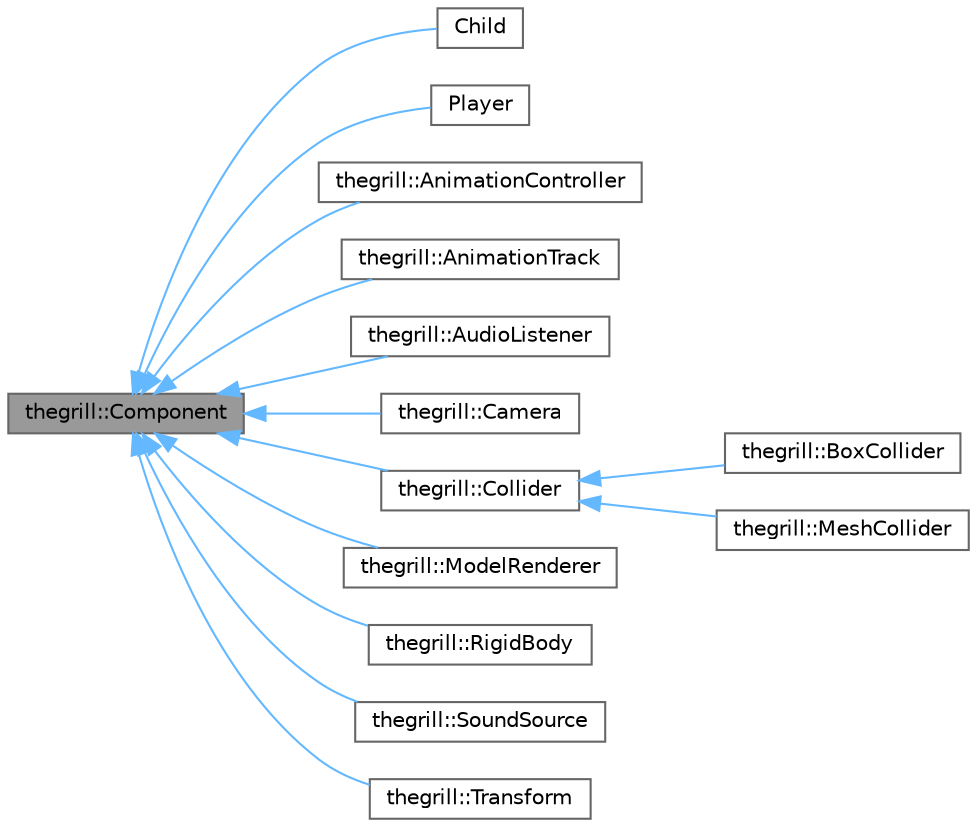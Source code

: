 digraph "thegrill::Component"
{
 // LATEX_PDF_SIZE
  bgcolor="transparent";
  edge [fontname=Helvetica,fontsize=10,labelfontname=Helvetica,labelfontsize=10];
  node [fontname=Helvetica,fontsize=10,shape=box,height=0.2,width=0.4];
  rankdir="LR";
  Node1 [id="Node000001",label="thegrill::Component",height=0.2,width=0.4,color="gray40", fillcolor="grey60", style="filled", fontcolor="black",tooltip="Base class for all components in the engine."];
  Node1 -> Node2 [id="edge1_Node000001_Node000002",dir="back",color="steelblue1",style="solid",tooltip=" "];
  Node2 [id="Node000002",label="Child",height=0.2,width=0.4,color="gray40", fillcolor="white", style="filled",URL="$struct_child.html",tooltip=" "];
  Node1 -> Node3 [id="edge2_Node000001_Node000003",dir="back",color="steelblue1",style="solid",tooltip=" "];
  Node3 [id="Node000003",label="Player",height=0.2,width=0.4,color="gray40", fillcolor="white", style="filled",URL="$struct_player.html",tooltip=" "];
  Node1 -> Node4 [id="edge3_Node000001_Node000004",dir="back",color="steelblue1",style="solid",tooltip=" "];
  Node4 [id="Node000004",label="thegrill::AnimationController",height=0.2,width=0.4,color="gray40", fillcolor="white", style="filled",URL="$structthegrill_1_1_animation_controller.html",tooltip="The AnimationController class is responsible for managing and controlling the playback of animation t..."];
  Node1 -> Node5 [id="edge4_Node000001_Node000005",dir="back",color="steelblue1",style="solid",tooltip=" "];
  Node5 [id="Node000005",label="thegrill::AnimationTrack",height=0.2,width=0.4,color="gray40", fillcolor="white", style="filled",URL="$structthegrill_1_1_animation_track.html",tooltip="The AnimationTrack class holds data for an animation track, including keyframes."];
  Node1 -> Node6 [id="edge5_Node000001_Node000006",dir="back",color="steelblue1",style="solid",tooltip=" "];
  Node6 [id="Node000006",label="thegrill::AudioListener",height=0.2,width=0.4,color="gray40", fillcolor="white", style="filled",URL="$structthegrill_1_1_audio_listener.html",tooltip="The Audio Listener is a component used to control where audio is heard from."];
  Node1 -> Node7 [id="edge6_Node000001_Node000007",dir="back",color="steelblue1",style="solid",tooltip=" "];
  Node7 [id="Node000007",label="thegrill::Camera",height=0.2,width=0.4,color="gray40", fillcolor="white", style="filled",URL="$structthegrill_1_1_camera.html",tooltip="The BoxCollider class is used to control the position of the camera to be used in rendering pipeline."];
  Node1 -> Node8 [id="edge7_Node000001_Node000008",dir="back",color="steelblue1",style="solid",tooltip=" "];
  Node8 [id="Node000008",label="thegrill::Collider",height=0.2,width=0.4,color="gray40", fillcolor="white", style="filled",URL="$structthegrill_1_1_collider.html",tooltip=" "];
  Node8 -> Node9 [id="edge8_Node000008_Node000009",dir="back",color="steelblue1",style="solid",tooltip=" "];
  Node9 [id="Node000009",label="thegrill::BoxCollider",height=0.2,width=0.4,color="gray40", fillcolor="white", style="filled",URL="$structthegrill_1_1_box_collider.html",tooltip="The BoxCollider class represents a rectangular collider used to test for collision with other collide..."];
  Node8 -> Node10 [id="edge9_Node000008_Node000010",dir="back",color="steelblue1",style="solid",tooltip=" "];
  Node10 [id="Node000010",label="thegrill::MeshCollider",height=0.2,width=0.4,color="gray40", fillcolor="white", style="filled",URL="$structthegrill_1_1_mesh_collider.html",tooltip=" "];
  Node1 -> Node11 [id="edge10_Node000001_Node000011",dir="back",color="steelblue1",style="solid",tooltip=" "];
  Node11 [id="Node000011",label="thegrill::ModelRenderer",height=0.2,width=0.4,color="gray40", fillcolor="white", style="filled",URL="$structthegrill_1_1_model_renderer.html",tooltip="The ModelRenderer class is a component responsible for rendering models with textures."];
  Node1 -> Node12 [id="edge11_Node000001_Node000012",dir="back",color="steelblue1",style="solid",tooltip=" "];
  Node12 [id="Node000012",label="thegrill::RigidBody",height=0.2,width=0.4,color="gray40", fillcolor="white", style="filled",URL="$structthegrill_1_1_rigid_body.html",tooltip=" "];
  Node1 -> Node13 [id="edge12_Node000001_Node000013",dir="back",color="steelblue1",style="solid",tooltip=" "];
  Node13 [id="Node000013",label="thegrill::SoundSource",height=0.2,width=0.4,color="gray40", fillcolor="white", style="filled",URL="$structthegrill_1_1_sound_source.html",tooltip=" "];
  Node1 -> Node14 [id="edge13_Node000001_Node000014",dir="back",color="steelblue1",style="solid",tooltip=" "];
  Node14 [id="Node000014",label="thegrill::Transform",height=0.2,width=0.4,color="gray40", fillcolor="white", style="filled",URL="$structthegrill_1_1_transform.html",tooltip="The Transform compoenent represents the position, rotation, and scale of an entity."];
}
